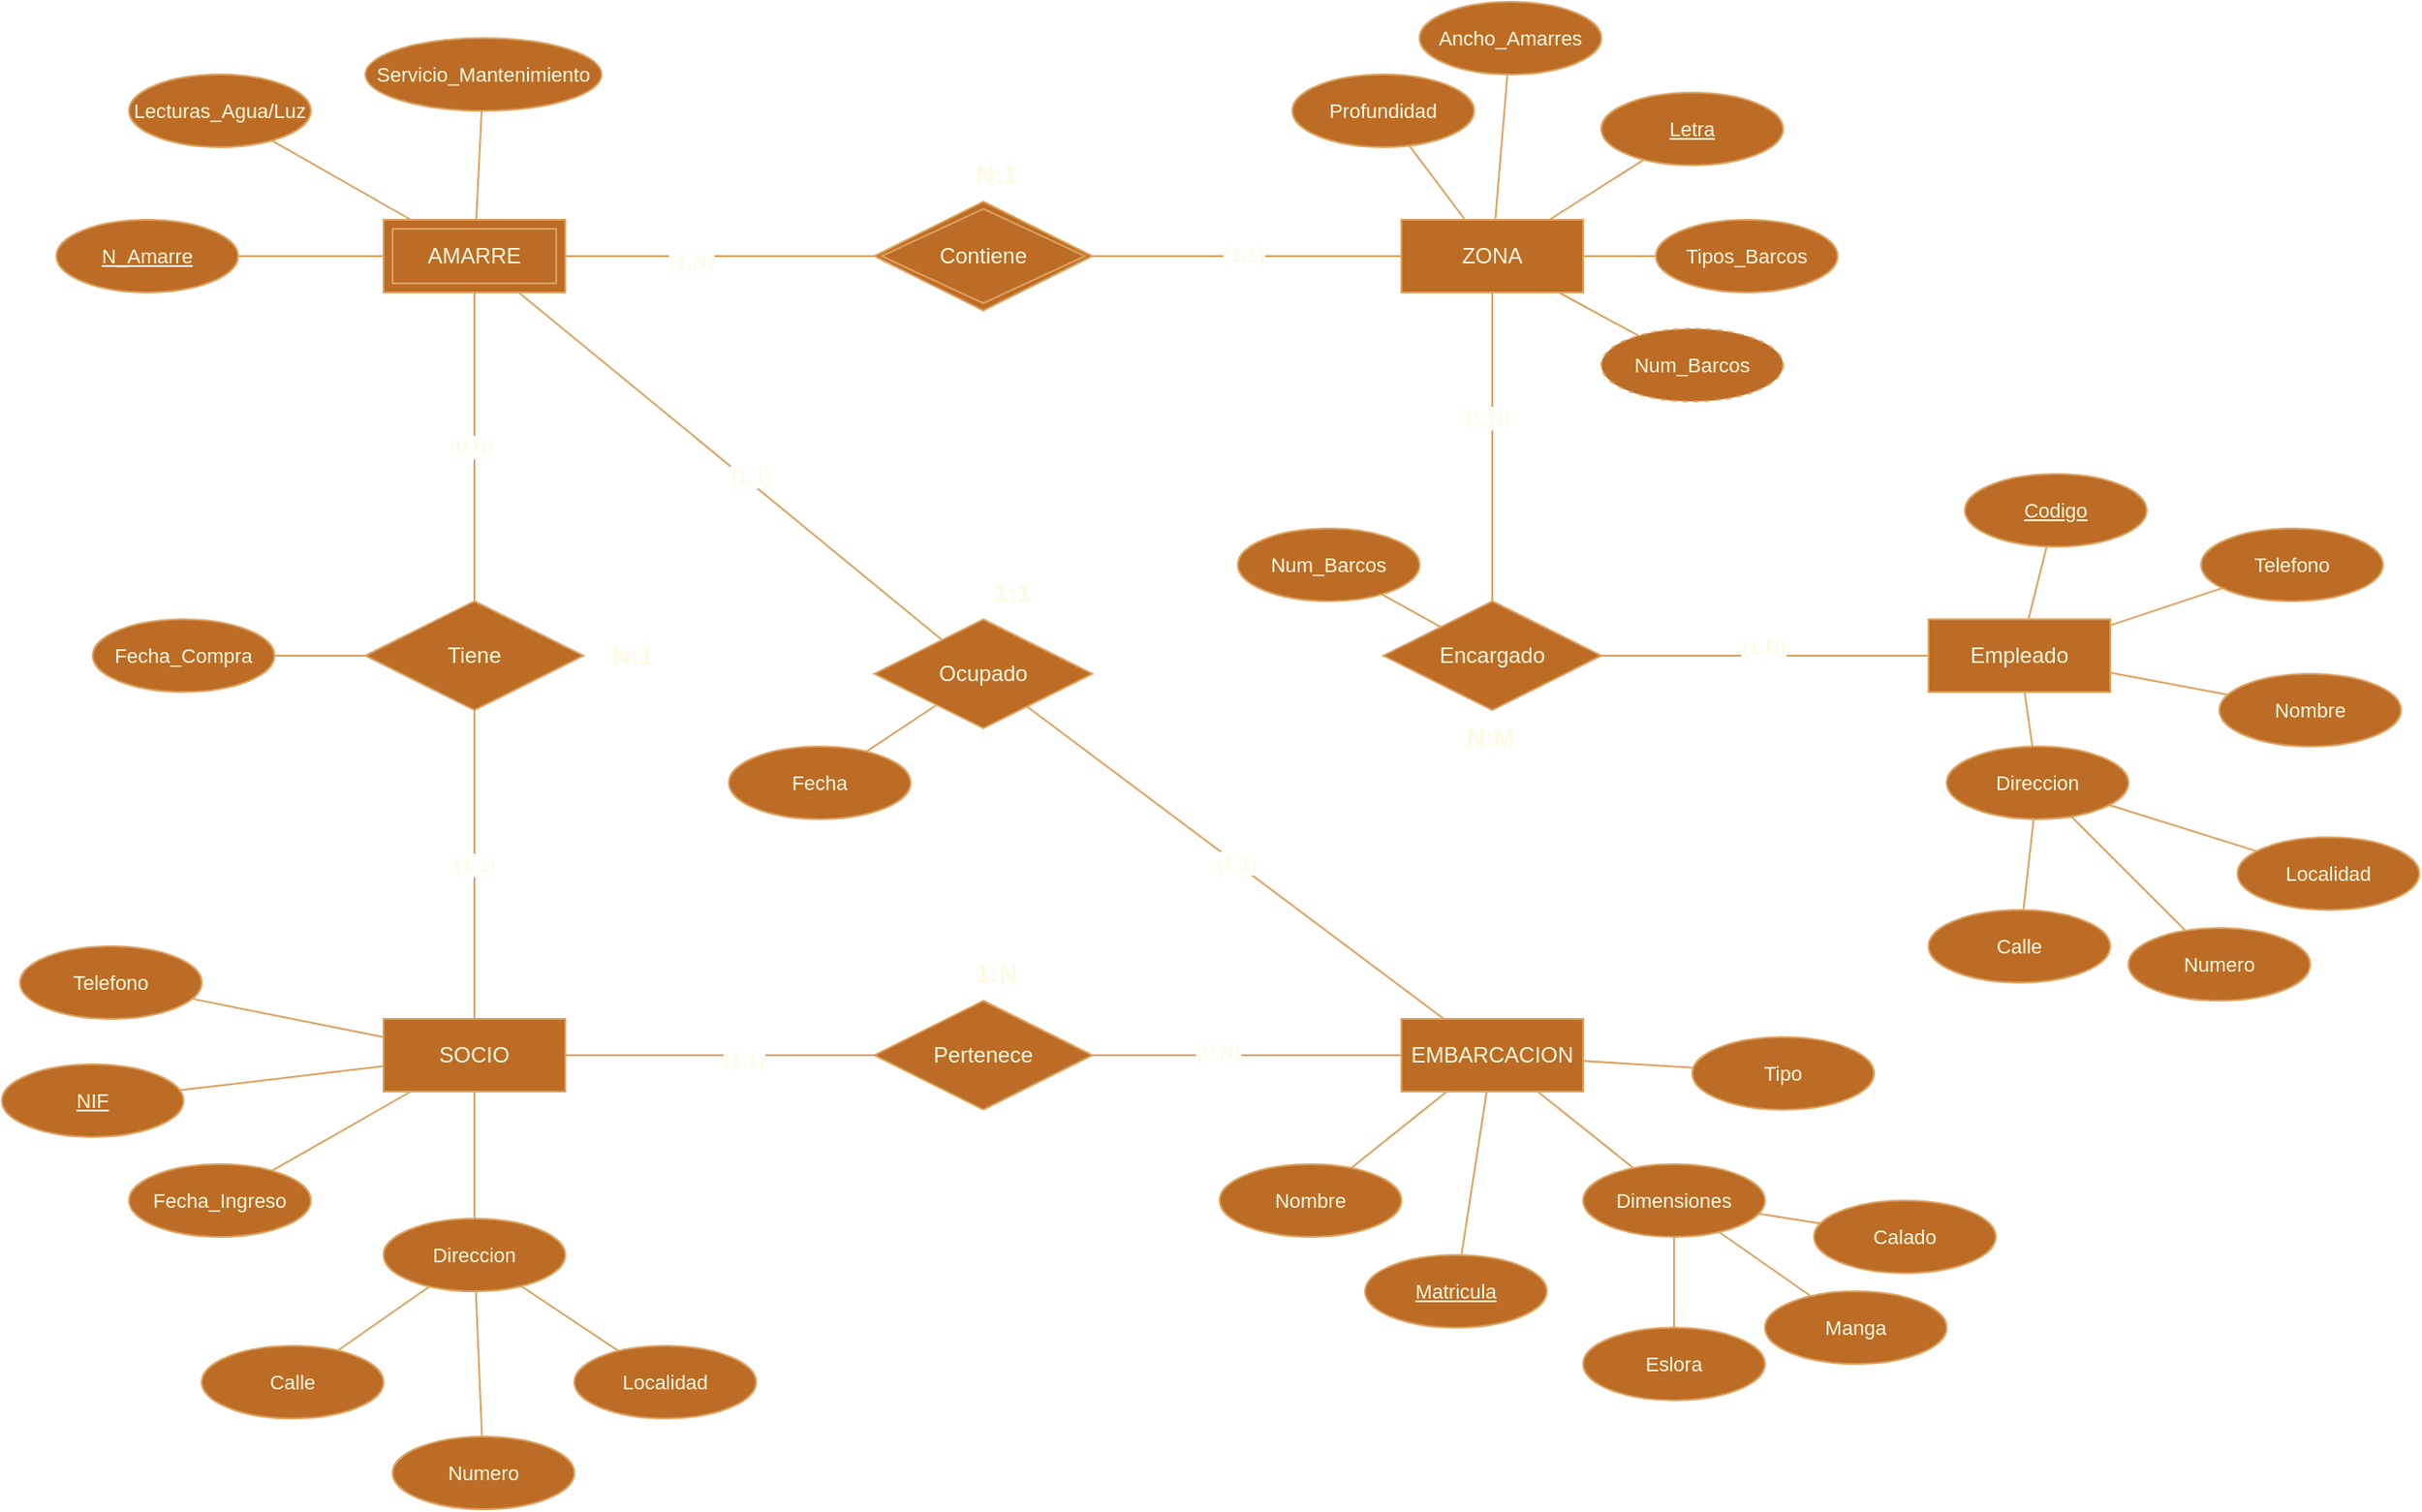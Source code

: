 <mxfile version="22.0.3" type="device">
  <diagram name="Página-1" id="Nkba_U58o4nB0BvulpGR">
    <mxGraphModel dx="2261" dy="2013" grid="1" gridSize="10" guides="1" tooltips="1" connect="1" arrows="1" fold="1" page="1" pageScale="1" pageWidth="827" pageHeight="1169" math="0" shadow="0">
      <root>
        <mxCell id="0" />
        <mxCell id="1" parent="0" />
        <mxCell id="X-7vREPKRzH84jWxAP7B-12" style="rounded=0;orthogonalLoop=1;jettySize=auto;html=1;endArrow=none;endFill=0;labelBackgroundColor=none;strokeColor=#DDA15E;fontColor=default;" edge="1" parent="1" source="X-7vREPKRzH84jWxAP7B-1" target="X-7vREPKRzH84jWxAP7B-8">
          <mxGeometry relative="1" as="geometry" />
        </mxCell>
        <mxCell id="X-7vREPKRzH84jWxAP7B-88" value="(1,1)" style="edgeLabel;html=1;align=center;verticalAlign=middle;resizable=0;points=[];fontSize=11;fontFamily=Helvetica;fontColor=#FEFAE0;" vertex="1" connectable="0" parent="X-7vREPKRzH84jWxAP7B-12">
          <mxGeometry x="0.08" y="3" relative="1" as="geometry">
            <mxPoint as="offset" />
          </mxGeometry>
        </mxCell>
        <mxCell id="X-7vREPKRzH84jWxAP7B-13" style="edgeStyle=none;shape=connector;rounded=0;orthogonalLoop=1;jettySize=auto;html=1;labelBackgroundColor=none;strokeColor=#DDA15E;align=center;verticalAlign=middle;fontFamily=Helvetica;fontSize=11;fontColor=default;endArrow=none;endFill=0;" edge="1" parent="1" source="X-7vREPKRzH84jWxAP7B-1" target="X-7vREPKRzH84jWxAP7B-9">
          <mxGeometry relative="1" as="geometry" />
        </mxCell>
        <mxCell id="X-7vREPKRzH84jWxAP7B-82" value="(1,N)" style="edgeLabel;html=1;align=center;verticalAlign=middle;resizable=0;points=[];fontSize=11;fontFamily=Helvetica;fontColor=#FEFAE0;" vertex="1" connectable="0" parent="X-7vREPKRzH84jWxAP7B-13">
          <mxGeometry x="-0.188" y="-3" relative="1" as="geometry">
            <mxPoint as="offset" />
          </mxGeometry>
        </mxCell>
        <mxCell id="X-7vREPKRzH84jWxAP7B-79" style="edgeStyle=none;shape=connector;rounded=0;orthogonalLoop=1;jettySize=auto;html=1;labelBackgroundColor=default;strokeColor=#DDA15E;align=center;verticalAlign=middle;fontFamily=Helvetica;fontSize=11;fontColor=#FEFAE0;endArrow=none;endFill=0;fillColor=#BC6C25;" edge="1" parent="1" source="X-7vREPKRzH84jWxAP7B-1" target="X-7vREPKRzH84jWxAP7B-23">
          <mxGeometry relative="1" as="geometry" />
        </mxCell>
        <mxCell id="X-7vREPKRzH84jWxAP7B-80" style="edgeStyle=none;shape=connector;rounded=0;orthogonalLoop=1;jettySize=auto;html=1;labelBackgroundColor=default;strokeColor=#DDA15E;align=center;verticalAlign=middle;fontFamily=Helvetica;fontSize=11;fontColor=#FEFAE0;endArrow=none;endFill=0;fillColor=#BC6C25;" edge="1" parent="1" source="X-7vREPKRzH84jWxAP7B-1" target="X-7vREPKRzH84jWxAP7B-24">
          <mxGeometry relative="1" as="geometry" />
        </mxCell>
        <mxCell id="X-7vREPKRzH84jWxAP7B-81" style="edgeStyle=none;shape=connector;rounded=0;orthogonalLoop=1;jettySize=auto;html=1;labelBackgroundColor=default;strokeColor=#DDA15E;align=center;verticalAlign=middle;fontFamily=Helvetica;fontSize=11;fontColor=#FEFAE0;endArrow=none;endFill=0;fillColor=#BC6C25;" edge="1" parent="1" source="X-7vREPKRzH84jWxAP7B-1" target="X-7vREPKRzH84jWxAP7B-25">
          <mxGeometry relative="1" as="geometry" />
        </mxCell>
        <mxCell id="X-7vREPKRzH84jWxAP7B-1" value="AMARRE" style="shape=ext;margin=3;double=1;whiteSpace=wrap;html=1;align=center;labelBackgroundColor=none;fillColor=#BC6C25;strokeColor=#DDA15E;fontColor=#FEFAE0;" vertex="1" parent="1">
          <mxGeometry x="40" y="80" width="100" height="40" as="geometry" />
        </mxCell>
        <mxCell id="X-7vREPKRzH84jWxAP7B-15" style="rounded=0;orthogonalLoop=1;jettySize=auto;html=1;strokeColor=#DDA15E;fontColor=#FEFAE0;fillColor=#BC6C25;endArrow=none;endFill=0;" edge="1" parent="1" source="X-7vREPKRzH84jWxAP7B-2" target="X-7vREPKRzH84jWxAP7B-7">
          <mxGeometry relative="1" as="geometry" />
        </mxCell>
        <mxCell id="X-7vREPKRzH84jWxAP7B-83" value="(1,N)" style="edgeLabel;html=1;align=center;verticalAlign=middle;resizable=0;points=[];fontSize=11;fontFamily=Helvetica;fontColor=#FEFAE0;" vertex="1" connectable="0" parent="X-7vREPKRzH84jWxAP7B-15">
          <mxGeometry x="-0.188" y="-3" relative="1" as="geometry">
            <mxPoint as="offset" />
          </mxGeometry>
        </mxCell>
        <mxCell id="X-7vREPKRzH84jWxAP7B-59" style="edgeStyle=none;shape=connector;rounded=0;orthogonalLoop=1;jettySize=auto;html=1;labelBackgroundColor=default;strokeColor=#DDA15E;align=center;verticalAlign=middle;fontFamily=Helvetica;fontSize=11;fontColor=#FEFAE0;endArrow=none;endFill=0;fillColor=#BC6C25;" edge="1" parent="1" source="X-7vREPKRzH84jWxAP7B-2" target="X-7vREPKRzH84jWxAP7B-58">
          <mxGeometry relative="1" as="geometry" />
        </mxCell>
        <mxCell id="X-7vREPKRzH84jWxAP7B-60" style="edgeStyle=none;shape=connector;rounded=0;orthogonalLoop=1;jettySize=auto;html=1;labelBackgroundColor=default;strokeColor=#DDA15E;align=center;verticalAlign=middle;fontFamily=Helvetica;fontSize=11;fontColor=#FEFAE0;endArrow=none;endFill=0;fillColor=#BC6C25;" edge="1" parent="1" source="X-7vREPKRzH84jWxAP7B-2" target="X-7vREPKRzH84jWxAP7B-57">
          <mxGeometry relative="1" as="geometry" />
        </mxCell>
        <mxCell id="X-7vREPKRzH84jWxAP7B-61" style="edgeStyle=none;shape=connector;rounded=0;orthogonalLoop=1;jettySize=auto;html=1;labelBackgroundColor=default;strokeColor=#DDA15E;align=center;verticalAlign=middle;fontFamily=Helvetica;fontSize=11;fontColor=#FEFAE0;endArrow=none;endFill=0;fillColor=#BC6C25;" edge="1" parent="1" source="X-7vREPKRzH84jWxAP7B-2" target="X-7vREPKRzH84jWxAP7B-56">
          <mxGeometry relative="1" as="geometry" />
        </mxCell>
        <mxCell id="X-7vREPKRzH84jWxAP7B-62" style="edgeStyle=none;shape=connector;rounded=0;orthogonalLoop=1;jettySize=auto;html=1;labelBackgroundColor=default;strokeColor=#DDA15E;align=center;verticalAlign=middle;fontFamily=Helvetica;fontSize=11;fontColor=#FEFAE0;endArrow=none;endFill=0;fillColor=#BC6C25;" edge="1" parent="1" source="X-7vREPKRzH84jWxAP7B-2" target="X-7vREPKRzH84jWxAP7B-55">
          <mxGeometry relative="1" as="geometry" />
        </mxCell>
        <mxCell id="X-7vREPKRzH84jWxAP7B-102" style="edgeStyle=none;shape=connector;rounded=0;orthogonalLoop=1;jettySize=auto;html=1;labelBackgroundColor=default;strokeColor=#DDA15E;align=center;verticalAlign=middle;fontFamily=Helvetica;fontSize=11;fontColor=#FEFAE0;endArrow=none;endFill=0;fillColor=#BC6C25;" edge="1" parent="1" source="X-7vREPKRzH84jWxAP7B-2" target="X-7vREPKRzH84jWxAP7B-101">
          <mxGeometry relative="1" as="geometry" />
        </mxCell>
        <mxCell id="X-7vREPKRzH84jWxAP7B-2" value="ZONA" style="whiteSpace=wrap;html=1;align=center;labelBackgroundColor=none;fillColor=#BC6C25;strokeColor=#DDA15E;fontColor=#FEFAE0;" vertex="1" parent="1">
          <mxGeometry x="600" y="80" width="100" height="40" as="geometry" />
        </mxCell>
        <mxCell id="X-7vREPKRzH84jWxAP7B-20" style="edgeStyle=none;shape=connector;rounded=0;orthogonalLoop=1;jettySize=auto;html=1;labelBackgroundColor=default;strokeColor=#DDA15E;align=center;verticalAlign=middle;fontFamily=Helvetica;fontSize=11;fontColor=#FEFAE0;endArrow=none;endFill=0;fillColor=#BC6C25;" edge="1" parent="1" source="X-7vREPKRzH84jWxAP7B-3" target="X-7vREPKRzH84jWxAP7B-11">
          <mxGeometry relative="1" as="geometry" />
        </mxCell>
        <mxCell id="X-7vREPKRzH84jWxAP7B-89" value="(1,1)" style="edgeLabel;html=1;align=center;verticalAlign=middle;resizable=0;points=[];fontSize=11;fontFamily=Helvetica;fontColor=#FEFAE0;" vertex="1" connectable="0" parent="X-7vREPKRzH84jWxAP7B-20">
          <mxGeometry x="0.153" y="-2" relative="1" as="geometry">
            <mxPoint as="offset" />
          </mxGeometry>
        </mxCell>
        <mxCell id="X-7vREPKRzH84jWxAP7B-21" value="(1,1)" style="edgeStyle=none;shape=connector;rounded=0;orthogonalLoop=1;jettySize=auto;html=1;labelBackgroundColor=default;strokeColor=#DDA15E;align=center;verticalAlign=middle;fontFamily=Helvetica;fontSize=11;fontColor=#FEFAE0;endArrow=none;endFill=0;fillColor=#BC6C25;" edge="1" parent="1" source="X-7vREPKRzH84jWxAP7B-3" target="X-7vREPKRzH84jWxAP7B-10">
          <mxGeometry relative="1" as="geometry" />
        </mxCell>
        <mxCell id="X-7vREPKRzH84jWxAP7B-74" style="edgeStyle=none;shape=connector;rounded=0;orthogonalLoop=1;jettySize=auto;html=1;labelBackgroundColor=default;strokeColor=#DDA15E;align=center;verticalAlign=middle;fontFamily=Helvetica;fontSize=11;fontColor=#FEFAE0;endArrow=none;endFill=0;fillColor=#BC6C25;" edge="1" parent="1" source="X-7vREPKRzH84jWxAP7B-3" target="X-7vREPKRzH84jWxAP7B-31">
          <mxGeometry relative="1" as="geometry" />
        </mxCell>
        <mxCell id="X-7vREPKRzH84jWxAP7B-75" style="edgeStyle=none;shape=connector;rounded=0;orthogonalLoop=1;jettySize=auto;html=1;labelBackgroundColor=default;strokeColor=#DDA15E;align=center;verticalAlign=middle;fontFamily=Helvetica;fontSize=11;fontColor=#FEFAE0;endArrow=none;endFill=0;fillColor=#BC6C25;" edge="1" parent="1" source="X-7vREPKRzH84jWxAP7B-3" target="X-7vREPKRzH84jWxAP7B-30">
          <mxGeometry relative="1" as="geometry" />
        </mxCell>
        <mxCell id="X-7vREPKRzH84jWxAP7B-76" style="edgeStyle=none;shape=connector;rounded=0;orthogonalLoop=1;jettySize=auto;html=1;labelBackgroundColor=default;strokeColor=#DDA15E;align=center;verticalAlign=middle;fontFamily=Helvetica;fontSize=11;fontColor=#FEFAE0;endArrow=none;endFill=0;fillColor=#BC6C25;" edge="1" parent="1" source="X-7vREPKRzH84jWxAP7B-3" target="X-7vREPKRzH84jWxAP7B-29">
          <mxGeometry relative="1" as="geometry" />
        </mxCell>
        <mxCell id="X-7vREPKRzH84jWxAP7B-77" style="edgeStyle=none;shape=connector;rounded=0;orthogonalLoop=1;jettySize=auto;html=1;labelBackgroundColor=default;strokeColor=#DDA15E;align=center;verticalAlign=middle;fontFamily=Helvetica;fontSize=11;fontColor=#FEFAE0;endArrow=none;endFill=0;fillColor=#BC6C25;" edge="1" parent="1" source="X-7vREPKRzH84jWxAP7B-3" target="X-7vREPKRzH84jWxAP7B-28">
          <mxGeometry relative="1" as="geometry" />
        </mxCell>
        <mxCell id="X-7vREPKRzH84jWxAP7B-3" value="SOCIO" style="whiteSpace=wrap;html=1;align=center;labelBackgroundColor=none;fillColor=#BC6C25;strokeColor=#DDA15E;fontColor=#FEFAE0;" vertex="1" parent="1">
          <mxGeometry x="40" y="520" width="100" height="40" as="geometry" />
        </mxCell>
        <mxCell id="X-7vREPKRzH84jWxAP7B-19" style="edgeStyle=none;shape=connector;rounded=0;orthogonalLoop=1;jettySize=auto;html=1;labelBackgroundColor=default;strokeColor=#DDA15E;align=center;verticalAlign=middle;fontFamily=Helvetica;fontSize=11;fontColor=#FEFAE0;endArrow=none;endFill=0;fillColor=#BC6C25;" edge="1" parent="1" source="X-7vREPKRzH84jWxAP7B-4" target="X-7vREPKRzH84jWxAP7B-8">
          <mxGeometry relative="1" as="geometry" />
        </mxCell>
        <mxCell id="X-7vREPKRzH84jWxAP7B-87" value="(1,1)" style="edgeLabel;html=1;align=center;verticalAlign=middle;resizable=0;points=[];fontSize=11;fontFamily=Helvetica;fontColor=#FEFAE0;" vertex="1" connectable="0" parent="X-7vREPKRzH84jWxAP7B-19">
          <mxGeometry x="-0.002" relative="1" as="geometry">
            <mxPoint as="offset" />
          </mxGeometry>
        </mxCell>
        <mxCell id="X-7vREPKRzH84jWxAP7B-67" style="edgeStyle=none;shape=connector;rounded=0;orthogonalLoop=1;jettySize=auto;html=1;labelBackgroundColor=default;strokeColor=#DDA15E;align=center;verticalAlign=middle;fontFamily=Helvetica;fontSize=11;fontColor=#FEFAE0;endArrow=none;endFill=0;fillColor=#BC6C25;" edge="1" parent="1" source="X-7vREPKRzH84jWxAP7B-4" target="X-7vREPKRzH84jWxAP7B-38">
          <mxGeometry relative="1" as="geometry" />
        </mxCell>
        <mxCell id="X-7vREPKRzH84jWxAP7B-68" style="edgeStyle=none;shape=connector;rounded=0;orthogonalLoop=1;jettySize=auto;html=1;labelBackgroundColor=default;strokeColor=#DDA15E;align=center;verticalAlign=middle;fontFamily=Helvetica;fontSize=11;fontColor=#FEFAE0;endArrow=none;endFill=0;fillColor=#BC6C25;" edge="1" parent="1" source="X-7vREPKRzH84jWxAP7B-4" target="X-7vREPKRzH84jWxAP7B-37">
          <mxGeometry relative="1" as="geometry" />
        </mxCell>
        <mxCell id="X-7vREPKRzH84jWxAP7B-72" style="edgeStyle=none;shape=connector;rounded=0;orthogonalLoop=1;jettySize=auto;html=1;labelBackgroundColor=default;strokeColor=#DDA15E;align=center;verticalAlign=middle;fontFamily=Helvetica;fontSize=11;fontColor=#FEFAE0;endArrow=none;endFill=0;fillColor=#BC6C25;" edge="1" parent="1" source="X-7vREPKRzH84jWxAP7B-4" target="X-7vREPKRzH84jWxAP7B-36">
          <mxGeometry relative="1" as="geometry" />
        </mxCell>
        <mxCell id="X-7vREPKRzH84jWxAP7B-73" style="edgeStyle=none;shape=connector;rounded=0;orthogonalLoop=1;jettySize=auto;html=1;labelBackgroundColor=default;strokeColor=#DDA15E;align=center;verticalAlign=middle;fontFamily=Helvetica;fontSize=11;fontColor=#FEFAE0;endArrow=none;endFill=0;fillColor=#BC6C25;" edge="1" parent="1" source="X-7vREPKRzH84jWxAP7B-4" target="X-7vREPKRzH84jWxAP7B-35">
          <mxGeometry relative="1" as="geometry" />
        </mxCell>
        <mxCell id="X-7vREPKRzH84jWxAP7B-4" value="EMBARCACION" style="whiteSpace=wrap;html=1;align=center;labelBackgroundColor=none;fillColor=#BC6C25;strokeColor=#DDA15E;fontColor=#FEFAE0;" vertex="1" parent="1">
          <mxGeometry x="600" y="520" width="100" height="40" as="geometry" />
        </mxCell>
        <mxCell id="X-7vREPKRzH84jWxAP7B-63" style="edgeStyle=none;shape=connector;rounded=0;orthogonalLoop=1;jettySize=auto;html=1;labelBackgroundColor=default;strokeColor=#DDA15E;align=center;verticalAlign=middle;fontFamily=Helvetica;fontSize=11;fontColor=#FEFAE0;endArrow=none;endFill=0;fillColor=#BC6C25;" edge="1" parent="1" source="X-7vREPKRzH84jWxAP7B-6" target="X-7vREPKRzH84jWxAP7B-54">
          <mxGeometry relative="1" as="geometry" />
        </mxCell>
        <mxCell id="X-7vREPKRzH84jWxAP7B-64" style="edgeStyle=none;shape=connector;rounded=0;orthogonalLoop=1;jettySize=auto;html=1;labelBackgroundColor=default;strokeColor=#DDA15E;align=center;verticalAlign=middle;fontFamily=Helvetica;fontSize=11;fontColor=#FEFAE0;endArrow=none;endFill=0;fillColor=#BC6C25;" edge="1" parent="1" source="X-7vREPKRzH84jWxAP7B-6" target="X-7vREPKRzH84jWxAP7B-53">
          <mxGeometry relative="1" as="geometry" />
        </mxCell>
        <mxCell id="X-7vREPKRzH84jWxAP7B-65" style="edgeStyle=none;shape=connector;rounded=0;orthogonalLoop=1;jettySize=auto;html=1;labelBackgroundColor=default;strokeColor=#DDA15E;align=center;verticalAlign=middle;fontFamily=Helvetica;fontSize=11;fontColor=#FEFAE0;endArrow=none;endFill=0;fillColor=#BC6C25;" edge="1" parent="1" source="X-7vREPKRzH84jWxAP7B-6" target="X-7vREPKRzH84jWxAP7B-42">
          <mxGeometry relative="1" as="geometry" />
        </mxCell>
        <mxCell id="X-7vREPKRzH84jWxAP7B-66" style="edgeStyle=none;shape=connector;rounded=0;orthogonalLoop=1;jettySize=auto;html=1;labelBackgroundColor=default;strokeColor=#DDA15E;align=center;verticalAlign=middle;fontFamily=Helvetica;fontSize=11;fontColor=#FEFAE0;endArrow=none;endFill=0;fillColor=#BC6C25;" edge="1" parent="1" source="X-7vREPKRzH84jWxAP7B-6" target="X-7vREPKRzH84jWxAP7B-49">
          <mxGeometry relative="1" as="geometry" />
        </mxCell>
        <mxCell id="X-7vREPKRzH84jWxAP7B-6" value="Empleado" style="whiteSpace=wrap;html=1;align=center;labelBackgroundColor=none;fillColor=#BC6C25;strokeColor=#DDA15E;fontColor=#FEFAE0;" vertex="1" parent="1">
          <mxGeometry x="890" y="300" width="100" height="40" as="geometry" />
        </mxCell>
        <mxCell id="X-7vREPKRzH84jWxAP7B-16" style="edgeStyle=none;shape=connector;rounded=0;orthogonalLoop=1;jettySize=auto;html=1;labelBackgroundColor=default;strokeColor=#DDA15E;align=center;verticalAlign=middle;fontFamily=Helvetica;fontSize=11;fontColor=#FEFAE0;endArrow=none;endFill=0;fillColor=#BC6C25;" edge="1" parent="1" source="X-7vREPKRzH84jWxAP7B-7" target="X-7vREPKRzH84jWxAP7B-6">
          <mxGeometry relative="1" as="geometry" />
        </mxCell>
        <mxCell id="X-7vREPKRzH84jWxAP7B-84" value="(1,N)" style="edgeLabel;html=1;align=center;verticalAlign=middle;resizable=0;points=[];fontSize=11;fontFamily=Helvetica;fontColor=#FEFAE0;" vertex="1" connectable="0" parent="X-7vREPKRzH84jWxAP7B-16">
          <mxGeometry x="-0.011" y="5" relative="1" as="geometry">
            <mxPoint as="offset" />
          </mxGeometry>
        </mxCell>
        <mxCell id="X-7vREPKRzH84jWxAP7B-100" style="edgeStyle=none;shape=connector;rounded=0;orthogonalLoop=1;jettySize=auto;html=1;labelBackgroundColor=default;strokeColor=#DDA15E;align=center;verticalAlign=middle;fontFamily=Helvetica;fontSize=11;fontColor=#FEFAE0;endArrow=none;endFill=0;fillColor=#BC6C25;" edge="1" parent="1" source="X-7vREPKRzH84jWxAP7B-7" target="X-7vREPKRzH84jWxAP7B-99">
          <mxGeometry relative="1" as="geometry" />
        </mxCell>
        <mxCell id="X-7vREPKRzH84jWxAP7B-7" value="Encargado" style="shape=rhombus;perimeter=rhombusPerimeter;whiteSpace=wrap;html=1;align=center;labelBackgroundColor=none;fillColor=#BC6C25;strokeColor=#DDA15E;fontColor=#FEFAE0;" vertex="1" parent="1">
          <mxGeometry x="590" y="290" width="120" height="60" as="geometry" />
        </mxCell>
        <mxCell id="X-7vREPKRzH84jWxAP7B-98" style="edgeStyle=none;shape=connector;rounded=0;orthogonalLoop=1;jettySize=auto;html=1;labelBackgroundColor=default;strokeColor=#DDA15E;align=center;verticalAlign=middle;fontFamily=Helvetica;fontSize=11;fontColor=#FEFAE0;endArrow=none;endFill=0;fillColor=#BC6C25;" edge="1" parent="1" source="X-7vREPKRzH84jWxAP7B-8" target="X-7vREPKRzH84jWxAP7B-97">
          <mxGeometry relative="1" as="geometry" />
        </mxCell>
        <mxCell id="X-7vREPKRzH84jWxAP7B-8" value="Ocupado" style="shape=rhombus;perimeter=rhombusPerimeter;whiteSpace=wrap;html=1;align=center;labelBackgroundColor=none;fillColor=#BC6C25;strokeColor=#DDA15E;fontColor=#FEFAE0;" vertex="1" parent="1">
          <mxGeometry x="310" y="300" width="120" height="60" as="geometry" />
        </mxCell>
        <mxCell id="X-7vREPKRzH84jWxAP7B-14" style="edgeStyle=none;shape=connector;rounded=0;orthogonalLoop=1;jettySize=auto;html=1;labelBackgroundColor=none;strokeColor=#DDA15E;align=center;verticalAlign=middle;fontFamily=Helvetica;fontSize=11;fontColor=default;endArrow=none;endFill=0;" edge="1" parent="1" source="X-7vREPKRzH84jWxAP7B-9" target="X-7vREPKRzH84jWxAP7B-2">
          <mxGeometry relative="1" as="geometry" />
        </mxCell>
        <mxCell id="X-7vREPKRzH84jWxAP7B-85" value="(1,1)" style="edgeLabel;html=1;align=center;verticalAlign=middle;resizable=0;points=[];fontSize=11;fontFamily=Helvetica;fontColor=#FEFAE0;" vertex="1" connectable="0" parent="X-7vREPKRzH84jWxAP7B-14">
          <mxGeometry x="-0.024" y="1" relative="1" as="geometry">
            <mxPoint as="offset" />
          </mxGeometry>
        </mxCell>
        <mxCell id="X-7vREPKRzH84jWxAP7B-9" value="Contiene" style="shape=rhombus;double=1;perimeter=rhombusPerimeter;whiteSpace=wrap;html=1;align=center;labelBackgroundColor=none;fillColor=#BC6C25;strokeColor=#DDA15E;fontColor=#FEFAE0;" vertex="1" parent="1">
          <mxGeometry x="310" y="70" width="120" height="60" as="geometry" />
        </mxCell>
        <mxCell id="X-7vREPKRzH84jWxAP7B-22" style="edgeStyle=none;shape=connector;rounded=0;orthogonalLoop=1;jettySize=auto;html=1;labelBackgroundColor=default;strokeColor=#DDA15E;align=center;verticalAlign=middle;fontFamily=Helvetica;fontSize=11;fontColor=#FEFAE0;endArrow=none;endFill=0;fillColor=#BC6C25;" edge="1" parent="1" source="X-7vREPKRzH84jWxAP7B-10" target="X-7vREPKRzH84jWxAP7B-1">
          <mxGeometry relative="1" as="geometry" />
        </mxCell>
        <mxCell id="X-7vREPKRzH84jWxAP7B-91" value="(0,N)" style="edgeLabel;html=1;align=center;verticalAlign=middle;resizable=0;points=[];fontSize=11;fontFamily=Helvetica;fontColor=#FEFAE0;" vertex="1" connectable="0" parent="X-7vREPKRzH84jWxAP7B-22">
          <mxGeometry y="2" relative="1" as="geometry">
            <mxPoint as="offset" />
          </mxGeometry>
        </mxCell>
        <mxCell id="X-7vREPKRzH84jWxAP7B-78" style="edgeStyle=none;shape=connector;rounded=0;orthogonalLoop=1;jettySize=auto;html=1;labelBackgroundColor=default;strokeColor=#DDA15E;align=center;verticalAlign=middle;fontFamily=Helvetica;fontSize=11;fontColor=#FEFAE0;endArrow=none;endFill=0;fillColor=#BC6C25;" edge="1" parent="1" source="X-7vREPKRzH84jWxAP7B-10" target="X-7vREPKRzH84jWxAP7B-27">
          <mxGeometry relative="1" as="geometry" />
        </mxCell>
        <mxCell id="X-7vREPKRzH84jWxAP7B-10" value="Tiene" style="shape=rhombus;perimeter=rhombusPerimeter;whiteSpace=wrap;html=1;align=center;labelBackgroundColor=none;fillColor=#BC6C25;strokeColor=#DDA15E;fontColor=#FEFAE0;" vertex="1" parent="1">
          <mxGeometry x="30" y="290" width="120" height="60" as="geometry" />
        </mxCell>
        <mxCell id="X-7vREPKRzH84jWxAP7B-18" style="edgeStyle=none;shape=connector;rounded=0;orthogonalLoop=1;jettySize=auto;html=1;labelBackgroundColor=default;strokeColor=#DDA15E;align=center;verticalAlign=middle;fontFamily=Helvetica;fontSize=11;fontColor=#FEFAE0;endArrow=none;endFill=0;fillColor=#BC6C25;" edge="1" parent="1" source="X-7vREPKRzH84jWxAP7B-11" target="X-7vREPKRzH84jWxAP7B-4">
          <mxGeometry relative="1" as="geometry" />
        </mxCell>
        <mxCell id="X-7vREPKRzH84jWxAP7B-90" value="(0,N)" style="edgeLabel;html=1;align=center;verticalAlign=middle;resizable=0;points=[];fontSize=11;fontFamily=Helvetica;fontColor=#FEFAE0;" vertex="1" connectable="0" parent="X-7vREPKRzH84jWxAP7B-18">
          <mxGeometry x="-0.188" y="2" relative="1" as="geometry">
            <mxPoint as="offset" />
          </mxGeometry>
        </mxCell>
        <mxCell id="X-7vREPKRzH84jWxAP7B-11" value="Pertenece" style="shape=rhombus;perimeter=rhombusPerimeter;whiteSpace=wrap;html=1;align=center;labelBackgroundColor=none;fillColor=#BC6C25;strokeColor=#DDA15E;fontColor=#FEFAE0;" vertex="1" parent="1">
          <mxGeometry x="310" y="510" width="120" height="60" as="geometry" />
        </mxCell>
        <mxCell id="X-7vREPKRzH84jWxAP7B-23" value="N_Amarre" style="ellipse;whiteSpace=wrap;html=1;align=center;fontStyle=4;strokeColor=#DDA15E;fontFamily=Helvetica;fontSize=11;fontColor=#FEFAE0;fillColor=#BC6C25;" vertex="1" parent="1">
          <mxGeometry x="-140" y="80" width="100" height="40" as="geometry" />
        </mxCell>
        <mxCell id="X-7vREPKRzH84jWxAP7B-24" value="Lecturas_Agua/Luz" style="ellipse;whiteSpace=wrap;html=1;align=center;strokeColor=#DDA15E;fontFamily=Helvetica;fontSize=11;fontColor=#FEFAE0;fillColor=#BC6C25;" vertex="1" parent="1">
          <mxGeometry x="-100" width="100" height="40" as="geometry" />
        </mxCell>
        <mxCell id="X-7vREPKRzH84jWxAP7B-25" value="Servicio_Mantenimiento" style="ellipse;whiteSpace=wrap;html=1;align=center;strokeColor=#DDA15E;fontFamily=Helvetica;fontSize=11;fontColor=#FEFAE0;fillColor=#BC6C25;" vertex="1" parent="1">
          <mxGeometry x="30" y="-20" width="130" height="40" as="geometry" />
        </mxCell>
        <mxCell id="X-7vREPKRzH84jWxAP7B-27" value="Fecha_Compra" style="ellipse;whiteSpace=wrap;html=1;align=center;strokeColor=#DDA15E;fontFamily=Helvetica;fontSize=11;fontColor=#FEFAE0;fillColor=#BC6C25;" vertex="1" parent="1">
          <mxGeometry x="-120" y="300" width="100" height="40" as="geometry" />
        </mxCell>
        <mxCell id="X-7vREPKRzH84jWxAP7B-28" value="Telefono" style="ellipse;whiteSpace=wrap;html=1;align=center;strokeColor=#DDA15E;fontFamily=Helvetica;fontSize=11;fontColor=#FEFAE0;fillColor=#BC6C25;" vertex="1" parent="1">
          <mxGeometry x="-160" y="480" width="100" height="40" as="geometry" />
        </mxCell>
        <mxCell id="X-7vREPKRzH84jWxAP7B-29" value="NIF" style="ellipse;whiteSpace=wrap;html=1;align=center;fontStyle=4;strokeColor=#DDA15E;fontFamily=Helvetica;fontSize=11;fontColor=#FEFAE0;fillColor=#BC6C25;" vertex="1" parent="1">
          <mxGeometry x="-170" y="545" width="100" height="40" as="geometry" />
        </mxCell>
        <mxCell id="X-7vREPKRzH84jWxAP7B-30" value="Fecha_Ingreso" style="ellipse;whiteSpace=wrap;html=1;align=center;strokeColor=#DDA15E;fontFamily=Helvetica;fontSize=11;fontColor=#FEFAE0;fillColor=#BC6C25;" vertex="1" parent="1">
          <mxGeometry x="-100" y="600" width="100" height="40" as="geometry" />
        </mxCell>
        <mxCell id="X-7vREPKRzH84jWxAP7B-43" style="edgeStyle=none;shape=connector;rounded=0;orthogonalLoop=1;jettySize=auto;html=1;labelBackgroundColor=default;strokeColor=#DDA15E;align=center;verticalAlign=middle;fontFamily=Helvetica;fontSize=11;fontColor=#FEFAE0;endArrow=none;endFill=0;fillColor=#BC6C25;" edge="1" parent="1" source="X-7vREPKRzH84jWxAP7B-31" target="X-7vREPKRzH84jWxAP7B-34">
          <mxGeometry relative="1" as="geometry" />
        </mxCell>
        <mxCell id="X-7vREPKRzH84jWxAP7B-44" style="edgeStyle=none;shape=connector;rounded=0;orthogonalLoop=1;jettySize=auto;html=1;labelBackgroundColor=default;strokeColor=#DDA15E;align=center;verticalAlign=middle;fontFamily=Helvetica;fontSize=11;fontColor=#FEFAE0;endArrow=none;endFill=0;fillColor=#BC6C25;" edge="1" parent="1" source="X-7vREPKRzH84jWxAP7B-31" target="X-7vREPKRzH84jWxAP7B-33">
          <mxGeometry relative="1" as="geometry" />
        </mxCell>
        <mxCell id="X-7vREPKRzH84jWxAP7B-45" style="edgeStyle=none;shape=connector;rounded=0;orthogonalLoop=1;jettySize=auto;html=1;labelBackgroundColor=default;strokeColor=#DDA15E;align=center;verticalAlign=middle;fontFamily=Helvetica;fontSize=11;fontColor=#FEFAE0;endArrow=none;endFill=0;fillColor=#BC6C25;" edge="1" parent="1" source="X-7vREPKRzH84jWxAP7B-31" target="X-7vREPKRzH84jWxAP7B-32">
          <mxGeometry relative="1" as="geometry" />
        </mxCell>
        <mxCell id="X-7vREPKRzH84jWxAP7B-31" value="Direccion" style="ellipse;whiteSpace=wrap;html=1;align=center;strokeColor=#DDA15E;fontFamily=Helvetica;fontSize=11;fontColor=#FEFAE0;fillColor=#BC6C25;" vertex="1" parent="1">
          <mxGeometry x="40" y="630" width="100" height="40" as="geometry" />
        </mxCell>
        <mxCell id="X-7vREPKRzH84jWxAP7B-32" value="Calle" style="ellipse;whiteSpace=wrap;html=1;align=center;strokeColor=#DDA15E;fontFamily=Helvetica;fontSize=11;fontColor=#FEFAE0;fillColor=#BC6C25;" vertex="1" parent="1">
          <mxGeometry x="-60" y="700" width="100" height="40" as="geometry" />
        </mxCell>
        <mxCell id="X-7vREPKRzH84jWxAP7B-33" value="Numero" style="ellipse;whiteSpace=wrap;html=1;align=center;strokeColor=#DDA15E;fontFamily=Helvetica;fontSize=11;fontColor=#FEFAE0;fillColor=#BC6C25;" vertex="1" parent="1">
          <mxGeometry x="45" y="750" width="100" height="40" as="geometry" />
        </mxCell>
        <mxCell id="X-7vREPKRzH84jWxAP7B-34" value="Localidad" style="ellipse;whiteSpace=wrap;html=1;align=center;strokeColor=#DDA15E;fontFamily=Helvetica;fontSize=11;fontColor=#FEFAE0;fillColor=#BC6C25;" vertex="1" parent="1">
          <mxGeometry x="145" y="700" width="100" height="40" as="geometry" />
        </mxCell>
        <mxCell id="X-7vREPKRzH84jWxAP7B-35" value="Nombre" style="ellipse;whiteSpace=wrap;html=1;align=center;strokeColor=#DDA15E;fontFamily=Helvetica;fontSize=11;fontColor=#FEFAE0;fillColor=#BC6C25;" vertex="1" parent="1">
          <mxGeometry x="500" y="600" width="100" height="40" as="geometry" />
        </mxCell>
        <mxCell id="X-7vREPKRzH84jWxAP7B-36" value="Matricula" style="ellipse;whiteSpace=wrap;html=1;align=center;fontStyle=4;strokeColor=#DDA15E;fontFamily=Helvetica;fontSize=11;fontColor=#FEFAE0;fillColor=#BC6C25;" vertex="1" parent="1">
          <mxGeometry x="580" y="650" width="100" height="40" as="geometry" />
        </mxCell>
        <mxCell id="X-7vREPKRzH84jWxAP7B-69" style="edgeStyle=none;shape=connector;rounded=0;orthogonalLoop=1;jettySize=auto;html=1;labelBackgroundColor=default;strokeColor=#DDA15E;align=center;verticalAlign=middle;fontFamily=Helvetica;fontSize=11;fontColor=#FEFAE0;endArrow=none;endFill=0;fillColor=#BC6C25;" edge="1" parent="1" source="X-7vREPKRzH84jWxAP7B-37" target="X-7vREPKRzH84jWxAP7B-39">
          <mxGeometry relative="1" as="geometry" />
        </mxCell>
        <mxCell id="X-7vREPKRzH84jWxAP7B-70" style="edgeStyle=none;shape=connector;rounded=0;orthogonalLoop=1;jettySize=auto;html=1;labelBackgroundColor=default;strokeColor=#DDA15E;align=center;verticalAlign=middle;fontFamily=Helvetica;fontSize=11;fontColor=#FEFAE0;endArrow=none;endFill=0;fillColor=#BC6C25;" edge="1" parent="1" source="X-7vREPKRzH84jWxAP7B-37" target="X-7vREPKRzH84jWxAP7B-40">
          <mxGeometry relative="1" as="geometry" />
        </mxCell>
        <mxCell id="X-7vREPKRzH84jWxAP7B-71" style="edgeStyle=none;shape=connector;rounded=0;orthogonalLoop=1;jettySize=auto;html=1;labelBackgroundColor=default;strokeColor=#DDA15E;align=center;verticalAlign=middle;fontFamily=Helvetica;fontSize=11;fontColor=#FEFAE0;endArrow=none;endFill=0;fillColor=#BC6C25;" edge="1" parent="1" source="X-7vREPKRzH84jWxAP7B-37" target="X-7vREPKRzH84jWxAP7B-41">
          <mxGeometry relative="1" as="geometry" />
        </mxCell>
        <mxCell id="X-7vREPKRzH84jWxAP7B-37" value="Dimensiones" style="ellipse;whiteSpace=wrap;html=1;align=center;strokeColor=#DDA15E;fontFamily=Helvetica;fontSize=11;fontColor=#FEFAE0;fillColor=#BC6C25;" vertex="1" parent="1">
          <mxGeometry x="700" y="600" width="100" height="40" as="geometry" />
        </mxCell>
        <mxCell id="X-7vREPKRzH84jWxAP7B-38" value="Tipo" style="ellipse;whiteSpace=wrap;html=1;align=center;strokeColor=#DDA15E;fontFamily=Helvetica;fontSize=11;fontColor=#FEFAE0;fillColor=#BC6C25;" vertex="1" parent="1">
          <mxGeometry x="760" y="530" width="100" height="40" as="geometry" />
        </mxCell>
        <mxCell id="X-7vREPKRzH84jWxAP7B-39" value="Eslora" style="ellipse;whiteSpace=wrap;html=1;align=center;strokeColor=#DDA15E;fontFamily=Helvetica;fontSize=11;fontColor=#FEFAE0;fillColor=#BC6C25;" vertex="1" parent="1">
          <mxGeometry x="700" y="690" width="100" height="40" as="geometry" />
        </mxCell>
        <mxCell id="X-7vREPKRzH84jWxAP7B-40" value="Manga" style="ellipse;whiteSpace=wrap;html=1;align=center;strokeColor=#DDA15E;fontFamily=Helvetica;fontSize=11;fontColor=#FEFAE0;fillColor=#BC6C25;" vertex="1" parent="1">
          <mxGeometry x="800" y="670" width="100" height="40" as="geometry" />
        </mxCell>
        <mxCell id="X-7vREPKRzH84jWxAP7B-41" value="Calado" style="ellipse;whiteSpace=wrap;html=1;align=center;strokeColor=#DDA15E;fontFamily=Helvetica;fontSize=11;fontColor=#FEFAE0;fillColor=#BC6C25;" vertex="1" parent="1">
          <mxGeometry x="827" y="620" width="100" height="40" as="geometry" />
        </mxCell>
        <mxCell id="X-7vREPKRzH84jWxAP7B-42" value="Nombre" style="ellipse;whiteSpace=wrap;html=1;align=center;strokeColor=#DDA15E;fontFamily=Helvetica;fontSize=11;fontColor=#FEFAE0;fillColor=#BC6C25;" vertex="1" parent="1">
          <mxGeometry x="1050" y="330" width="100" height="40" as="geometry" />
        </mxCell>
        <mxCell id="X-7vREPKRzH84jWxAP7B-46" style="edgeStyle=none;shape=connector;rounded=0;orthogonalLoop=1;jettySize=auto;html=1;labelBackgroundColor=default;strokeColor=#DDA15E;align=center;verticalAlign=middle;fontFamily=Helvetica;fontSize=11;fontColor=#FEFAE0;endArrow=none;endFill=0;fillColor=#BC6C25;" edge="1" parent="1" source="X-7vREPKRzH84jWxAP7B-49" target="X-7vREPKRzH84jWxAP7B-52">
          <mxGeometry relative="1" as="geometry" />
        </mxCell>
        <mxCell id="X-7vREPKRzH84jWxAP7B-47" style="edgeStyle=none;shape=connector;rounded=0;orthogonalLoop=1;jettySize=auto;html=1;labelBackgroundColor=default;strokeColor=#DDA15E;align=center;verticalAlign=middle;fontFamily=Helvetica;fontSize=11;fontColor=#FEFAE0;endArrow=none;endFill=0;fillColor=#BC6C25;" edge="1" parent="1" source="X-7vREPKRzH84jWxAP7B-49" target="X-7vREPKRzH84jWxAP7B-51">
          <mxGeometry relative="1" as="geometry" />
        </mxCell>
        <mxCell id="X-7vREPKRzH84jWxAP7B-48" style="edgeStyle=none;shape=connector;rounded=0;orthogonalLoop=1;jettySize=auto;html=1;labelBackgroundColor=default;strokeColor=#DDA15E;align=center;verticalAlign=middle;fontFamily=Helvetica;fontSize=11;fontColor=#FEFAE0;endArrow=none;endFill=0;fillColor=#BC6C25;" edge="1" parent="1" source="X-7vREPKRzH84jWxAP7B-49" target="X-7vREPKRzH84jWxAP7B-50">
          <mxGeometry relative="1" as="geometry" />
        </mxCell>
        <mxCell id="X-7vREPKRzH84jWxAP7B-49" value="Direccion" style="ellipse;whiteSpace=wrap;html=1;align=center;strokeColor=#DDA15E;fontFamily=Helvetica;fontSize=11;fontColor=#FEFAE0;fillColor=#BC6C25;" vertex="1" parent="1">
          <mxGeometry x="900" y="370" width="100" height="40" as="geometry" />
        </mxCell>
        <mxCell id="X-7vREPKRzH84jWxAP7B-50" value="Calle" style="ellipse;whiteSpace=wrap;html=1;align=center;strokeColor=#DDA15E;fontFamily=Helvetica;fontSize=11;fontColor=#FEFAE0;fillColor=#BC6C25;" vertex="1" parent="1">
          <mxGeometry x="890" y="460" width="100" height="40" as="geometry" />
        </mxCell>
        <mxCell id="X-7vREPKRzH84jWxAP7B-51" value="Numero" style="ellipse;whiteSpace=wrap;html=1;align=center;strokeColor=#DDA15E;fontFamily=Helvetica;fontSize=11;fontColor=#FEFAE0;fillColor=#BC6C25;" vertex="1" parent="1">
          <mxGeometry x="1000" y="470" width="100" height="40" as="geometry" />
        </mxCell>
        <mxCell id="X-7vREPKRzH84jWxAP7B-52" value="Localidad" style="ellipse;whiteSpace=wrap;html=1;align=center;strokeColor=#DDA15E;fontFamily=Helvetica;fontSize=11;fontColor=#FEFAE0;fillColor=#BC6C25;" vertex="1" parent="1">
          <mxGeometry x="1060" y="420" width="100" height="40" as="geometry" />
        </mxCell>
        <mxCell id="X-7vREPKRzH84jWxAP7B-53" value="Telefono" style="ellipse;whiteSpace=wrap;html=1;align=center;strokeColor=#DDA15E;fontFamily=Helvetica;fontSize=11;fontColor=#FEFAE0;fillColor=#BC6C25;" vertex="1" parent="1">
          <mxGeometry x="1040" y="250" width="100" height="40" as="geometry" />
        </mxCell>
        <mxCell id="X-7vREPKRzH84jWxAP7B-54" value="Codigo" style="ellipse;whiteSpace=wrap;html=1;align=center;fontStyle=4;strokeColor=#DDA15E;fontFamily=Helvetica;fontSize=11;fontColor=#FEFAE0;fillColor=#BC6C25;" vertex="1" parent="1">
          <mxGeometry x="910" y="220" width="100" height="40" as="geometry" />
        </mxCell>
        <mxCell id="X-7vREPKRzH84jWxAP7B-55" value="Profundidad" style="ellipse;whiteSpace=wrap;html=1;align=center;strokeColor=#DDA15E;fontFamily=Helvetica;fontSize=11;fontColor=#FEFAE0;fillColor=#BC6C25;" vertex="1" parent="1">
          <mxGeometry x="540" width="100" height="40" as="geometry" />
        </mxCell>
        <mxCell id="X-7vREPKRzH84jWxAP7B-56" value="Ancho_Amarres" style="ellipse;whiteSpace=wrap;html=1;align=center;strokeColor=#DDA15E;fontFamily=Helvetica;fontSize=11;fontColor=#FEFAE0;fillColor=#BC6C25;" vertex="1" parent="1">
          <mxGeometry x="610" y="-40" width="100" height="40" as="geometry" />
        </mxCell>
        <mxCell id="X-7vREPKRzH84jWxAP7B-57" value="Letra" style="ellipse;whiteSpace=wrap;html=1;align=center;fontStyle=4;strokeColor=#DDA15E;fontFamily=Helvetica;fontSize=11;fontColor=#FEFAE0;fillColor=#BC6C25;" vertex="1" parent="1">
          <mxGeometry x="710" y="10" width="100" height="40" as="geometry" />
        </mxCell>
        <mxCell id="X-7vREPKRzH84jWxAP7B-58" value="Tipos_Barcos" style="ellipse;whiteSpace=wrap;html=1;align=center;strokeColor=#DDA15E;fontFamily=Helvetica;fontSize=11;fontColor=#FEFAE0;fillColor=#BC6C25;" vertex="1" parent="1">
          <mxGeometry x="740" y="80" width="100" height="40" as="geometry" />
        </mxCell>
        <mxCell id="X-7vREPKRzH84jWxAP7B-92" value="&lt;font style=&quot;font-size: 14px;&quot;&gt;&lt;b&gt;N:1&lt;/b&gt;&lt;/font&gt;" style="text;strokeColor=none;fillColor=none;spacingLeft=4;spacingRight=4;overflow=hidden;rotatable=0;points=[[0,0.5],[1,0.5]];portConstraint=eastwest;fontSize=11;whiteSpace=wrap;html=1;fontFamily=Helvetica;fontColor=#FEFAE0;" vertex="1" parent="1">
          <mxGeometry x="160" y="305" width="40" height="30" as="geometry" />
        </mxCell>
        <mxCell id="X-7vREPKRzH84jWxAP7B-93" value="&lt;font style=&quot;font-size: 14px;&quot;&gt;&lt;b&gt;1:1&lt;/b&gt;&lt;/font&gt;" style="text;strokeColor=none;fillColor=none;spacingLeft=4;spacingRight=4;overflow=hidden;rotatable=0;points=[[0,0.5],[1,0.5]];portConstraint=eastwest;fontSize=11;whiteSpace=wrap;html=1;fontFamily=Helvetica;fontColor=#FEFAE0;" vertex="1" parent="1">
          <mxGeometry x="370" y="270" width="40" height="30" as="geometry" />
        </mxCell>
        <mxCell id="X-7vREPKRzH84jWxAP7B-94" value="&lt;font style=&quot;font-size: 14px;&quot;&gt;&lt;b&gt;N:1&lt;/b&gt;&lt;/font&gt;" style="text;strokeColor=none;fillColor=none;spacingLeft=4;spacingRight=4;overflow=hidden;rotatable=0;points=[[0,0.5],[1,0.5]];portConstraint=eastwest;fontSize=11;whiteSpace=wrap;html=1;fontFamily=Helvetica;fontColor=#FEFAE0;" vertex="1" parent="1">
          <mxGeometry x="360" y="40" width="40" height="30" as="geometry" />
        </mxCell>
        <mxCell id="X-7vREPKRzH84jWxAP7B-95" value="&lt;font style=&quot;font-size: 14px;&quot;&gt;&lt;b&gt;N:M&lt;/b&gt;&lt;/font&gt;" style="text;strokeColor=none;fillColor=none;spacingLeft=4;spacingRight=4;overflow=hidden;rotatable=0;points=[[0,0.5],[1,0.5]];portConstraint=eastwest;fontSize=11;whiteSpace=wrap;html=1;fontFamily=Helvetica;fontColor=#FEFAE0;" vertex="1" parent="1">
          <mxGeometry x="630" y="350" width="50" height="30" as="geometry" />
        </mxCell>
        <mxCell id="X-7vREPKRzH84jWxAP7B-96" value="&lt;font style=&quot;font-size: 14px;&quot;&gt;&lt;b&gt;1:N&lt;/b&gt;&lt;/font&gt;" style="text;strokeColor=none;fillColor=none;spacingLeft=4;spacingRight=4;overflow=hidden;rotatable=0;points=[[0,0.5],[1,0.5]];portConstraint=eastwest;fontSize=11;whiteSpace=wrap;html=1;fontFamily=Helvetica;fontColor=#FEFAE0;" vertex="1" parent="1">
          <mxGeometry x="360" y="480" width="40" height="30" as="geometry" />
        </mxCell>
        <mxCell id="X-7vREPKRzH84jWxAP7B-97" value="Fecha" style="ellipse;whiteSpace=wrap;html=1;align=center;strokeColor=#DDA15E;fontFamily=Helvetica;fontSize=11;fontColor=#FEFAE0;fillColor=#BC6C25;" vertex="1" parent="1">
          <mxGeometry x="230" y="370" width="100" height="40" as="geometry" />
        </mxCell>
        <mxCell id="X-7vREPKRzH84jWxAP7B-99" value="Num_Barcos" style="ellipse;whiteSpace=wrap;html=1;align=center;strokeColor=#DDA15E;fontFamily=Helvetica;fontSize=11;fontColor=#FEFAE0;fillColor=#BC6C25;" vertex="1" parent="1">
          <mxGeometry x="510" y="250" width="100" height="40" as="geometry" />
        </mxCell>
        <mxCell id="X-7vREPKRzH84jWxAP7B-101" value="Num_Barcos" style="ellipse;whiteSpace=wrap;html=1;align=center;dashed=1;strokeColor=#DDA15E;fontFamily=Helvetica;fontSize=11;fontColor=#FEFAE0;fillColor=#BC6C25;" vertex="1" parent="1">
          <mxGeometry x="710" y="140" width="100" height="40" as="geometry" />
        </mxCell>
      </root>
    </mxGraphModel>
  </diagram>
</mxfile>
